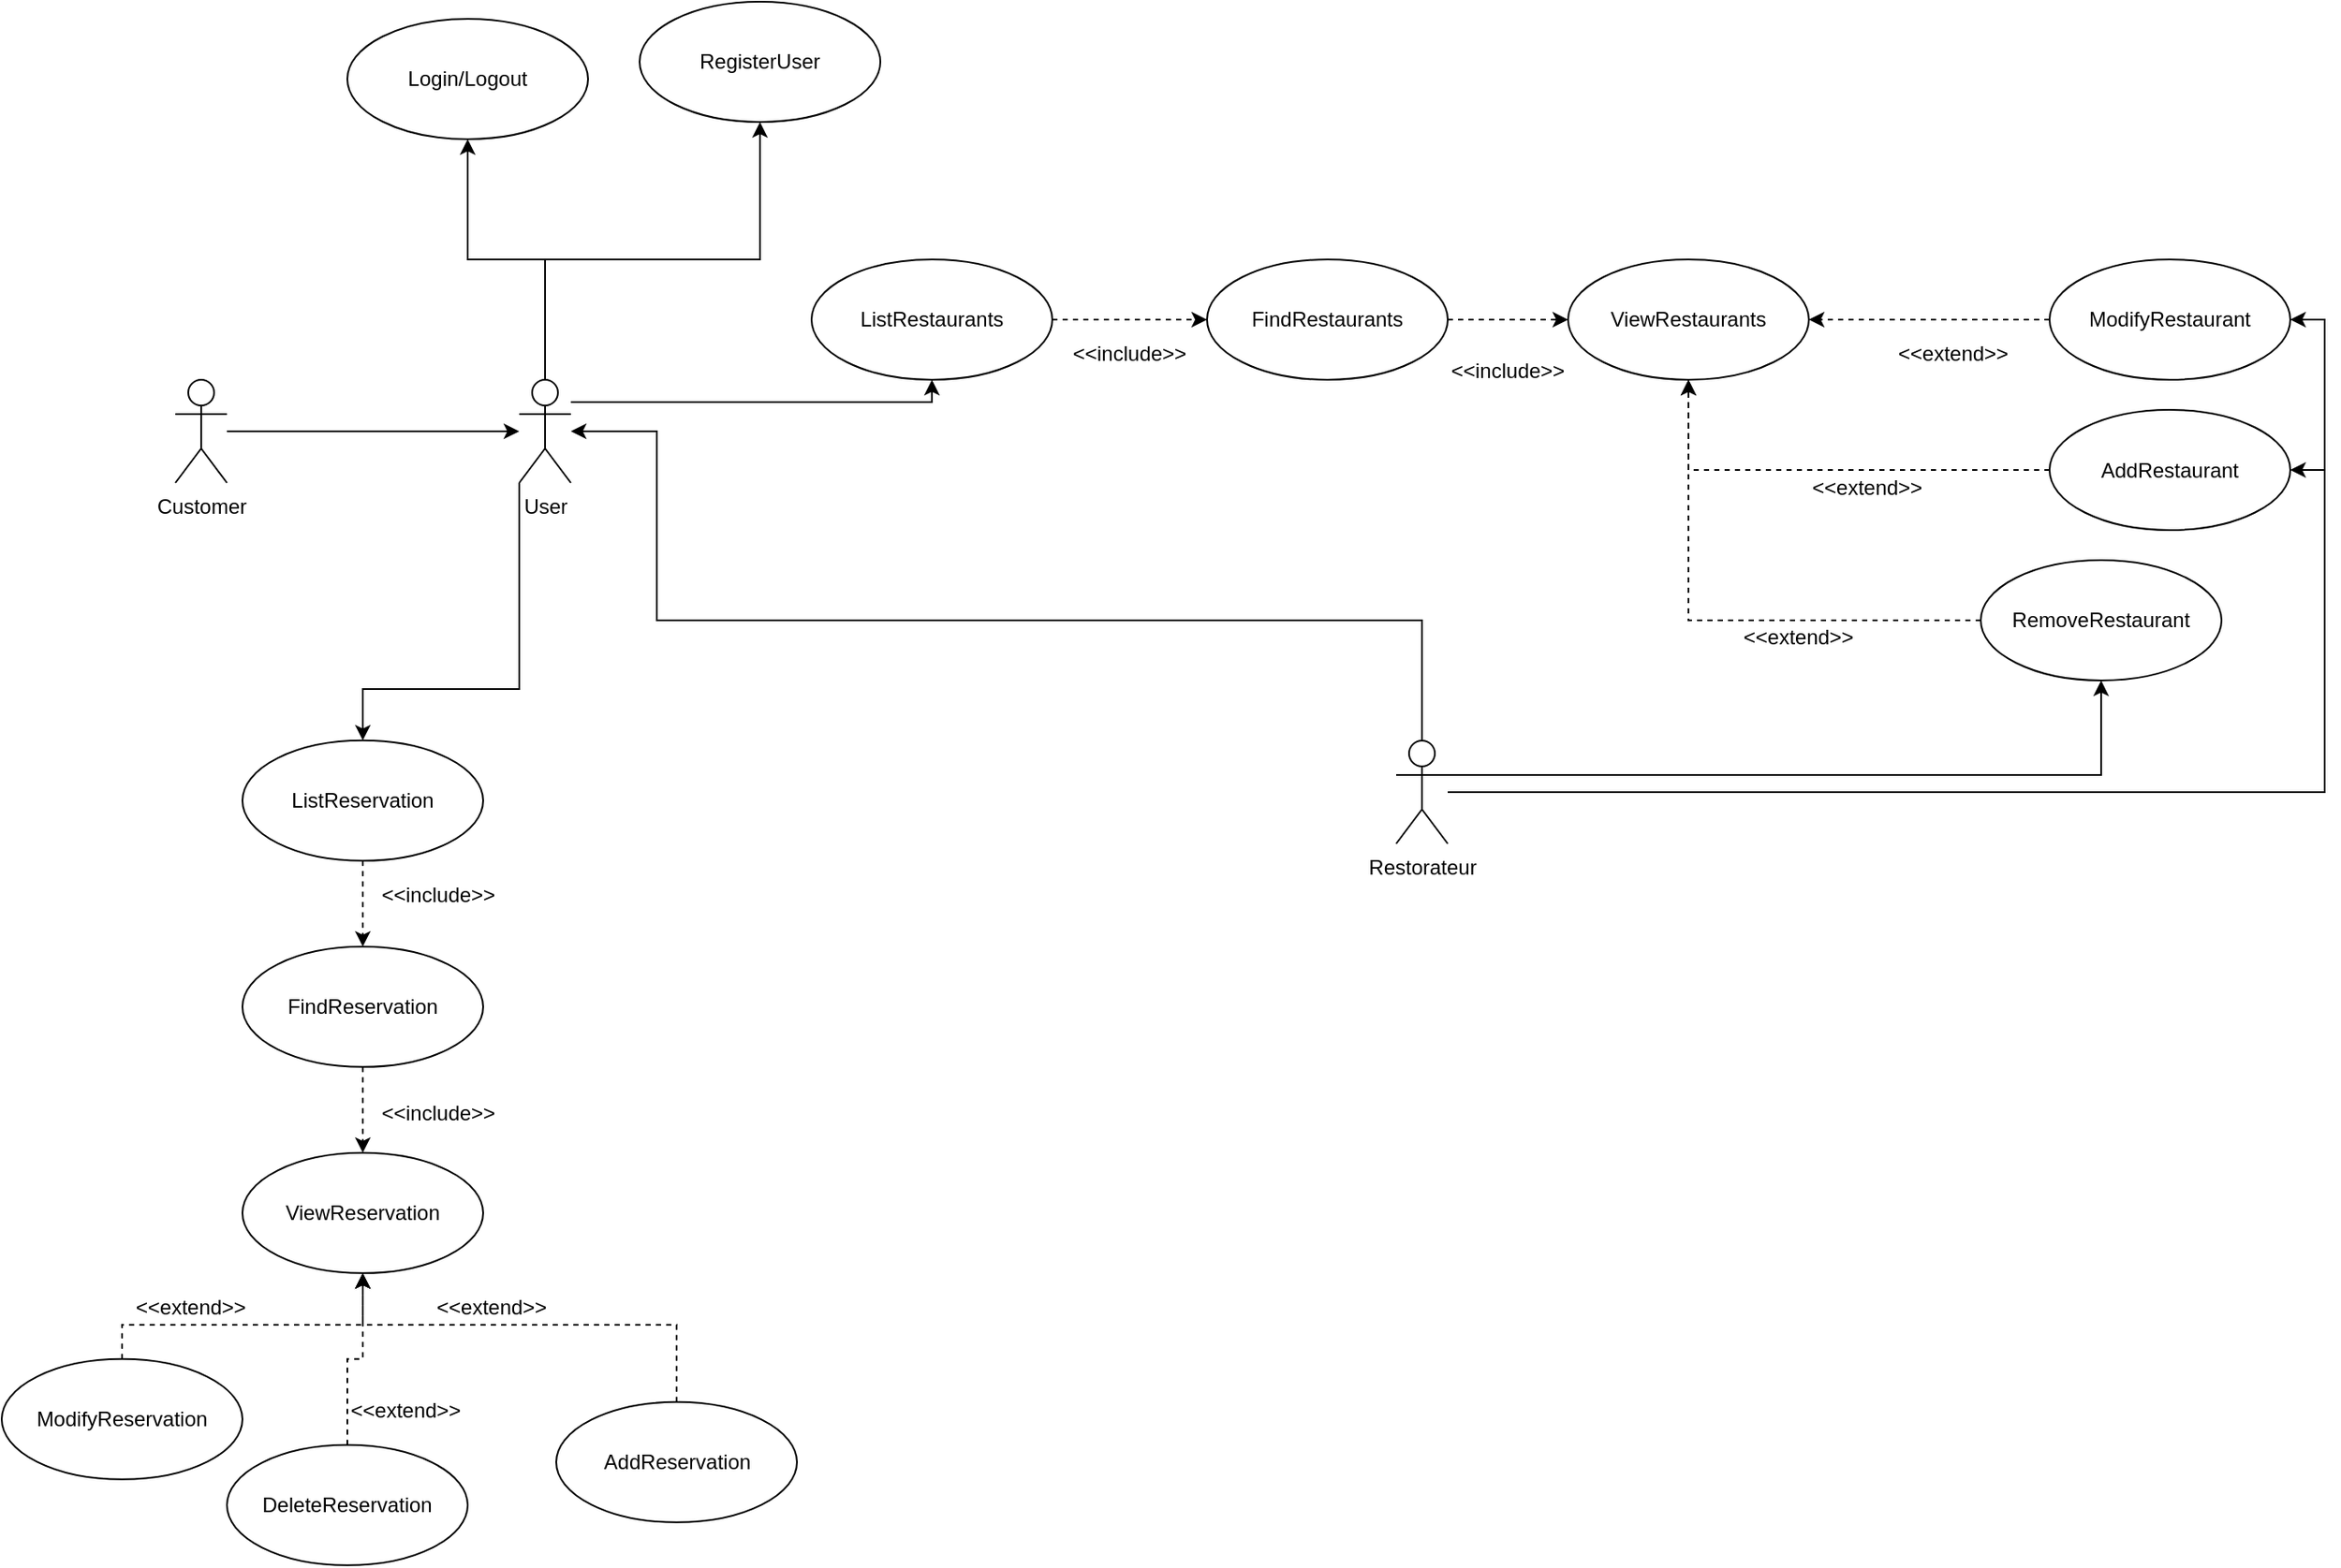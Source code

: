 <mxfile version="12.1.0" type="device" pages="1"><diagram id="SkydB9o_ktuWUeF5Cyv8" name="Page-1"><mxGraphModel dx="1013" dy="525" grid="1" gridSize="10" guides="1" tooltips="1" connect="1" arrows="1" fold="1" page="1" pageScale="1" pageWidth="827" pageHeight="1169" math="0" shadow="0"><root><mxCell id="0"/><mxCell id="1" parent="0"/><mxCell id="wMAsqCCNEC3-1Rj5Rz_p-12" style="edgeStyle=orthogonalEdgeStyle;rounded=0;orthogonalLoop=1;jettySize=auto;html=1;" parent="1" source="wMAsqCCNEC3-1Rj5Rz_p-1" target="wMAsqCCNEC3-1Rj5Rz_p-7" edge="1"><mxGeometry relative="1" as="geometry"/></mxCell><mxCell id="wMAsqCCNEC3-1Rj5Rz_p-1" value="Customer" style="shape=umlActor;verticalLabelPosition=bottom;labelBackgroundColor=#ffffff;verticalAlign=top;html=1;" parent="1" vertex="1"><mxGeometry x="170" y="270" width="30" height="60" as="geometry"/></mxCell><mxCell id="wMAsqCCNEC3-1Rj5Rz_p-10" style="edgeStyle=orthogonalEdgeStyle;rounded=0;orthogonalLoop=1;jettySize=auto;html=1;" parent="1" source="wMAsqCCNEC3-1Rj5Rz_p-2" target="wMAsqCCNEC3-1Rj5Rz_p-7" edge="1"><mxGeometry relative="1" as="geometry"><Array as="points"><mxPoint x="450" y="410"/><mxPoint x="450" y="300"/></Array></mxGeometry></mxCell><mxCell id="q9PTpCMNzIwLQGOVr9Hj-7" style="edgeStyle=orthogonalEdgeStyle;rounded=0;orthogonalLoop=1;jettySize=auto;html=1;exitX=1;exitY=0.333;exitDx=0;exitDy=0;exitPerimeter=0;entryX=0.5;entryY=1;entryDx=0;entryDy=0;" edge="1" parent="1" source="wMAsqCCNEC3-1Rj5Rz_p-2" target="wMAsqCCNEC3-1Rj5Rz_p-18"><mxGeometry relative="1" as="geometry"/></mxCell><mxCell id="q9PTpCMNzIwLQGOVr9Hj-8" style="edgeStyle=orthogonalEdgeStyle;rounded=0;orthogonalLoop=1;jettySize=auto;html=1;entryX=1;entryY=0.5;entryDx=0;entryDy=0;" edge="1" parent="1" source="wMAsqCCNEC3-1Rj5Rz_p-2" target="wMAsqCCNEC3-1Rj5Rz_p-27"><mxGeometry relative="1" as="geometry"/></mxCell><mxCell id="q9PTpCMNzIwLQGOVr9Hj-9" style="edgeStyle=orthogonalEdgeStyle;rounded=0;orthogonalLoop=1;jettySize=auto;html=1;entryX=1;entryY=0.5;entryDx=0;entryDy=0;" edge="1" parent="1" source="wMAsqCCNEC3-1Rj5Rz_p-2" target="wMAsqCCNEC3-1Rj5Rz_p-21"><mxGeometry relative="1" as="geometry"/></mxCell><mxCell id="wMAsqCCNEC3-1Rj5Rz_p-2" value="Restorateur" style="shape=umlActor;verticalLabelPosition=bottom;labelBackgroundColor=#ffffff;verticalAlign=top;html=1;" parent="1" vertex="1"><mxGeometry x="880" y="480" width="30" height="60" as="geometry"/></mxCell><mxCell id="q9PTpCMNzIwLQGOVr9Hj-2" style="edgeStyle=orthogonalEdgeStyle;rounded=0;orthogonalLoop=1;jettySize=auto;html=1;entryX=0.5;entryY=1;entryDx=0;entryDy=0;" edge="1" parent="1" source="wMAsqCCNEC3-1Rj5Rz_p-7" target="wMAsqCCNEC3-1Rj5Rz_p-13"><mxGeometry relative="1" as="geometry"/></mxCell><mxCell id="q9PTpCMNzIwLQGOVr9Hj-3" style="edgeStyle=orthogonalEdgeStyle;rounded=0;orthogonalLoop=1;jettySize=auto;html=1;" edge="1" parent="1" source="wMAsqCCNEC3-1Rj5Rz_p-7" target="wMAsqCCNEC3-1Rj5Rz_p-16"><mxGeometry relative="1" as="geometry"><Array as="points"><mxPoint x="385" y="200"/><mxPoint x="510" y="200"/></Array></mxGeometry></mxCell><mxCell id="q9PTpCMNzIwLQGOVr9Hj-4" style="edgeStyle=orthogonalEdgeStyle;rounded=0;orthogonalLoop=1;jettySize=auto;html=1;entryX=0.5;entryY=1;entryDx=0;entryDy=0;" edge="1" parent="1" source="wMAsqCCNEC3-1Rj5Rz_p-7" target="wMAsqCCNEC3-1Rj5Rz_p-15"><mxGeometry relative="1" as="geometry"><Array as="points"><mxPoint x="490" y="283"/><mxPoint x="490" y="283"/></Array></mxGeometry></mxCell><mxCell id="q9PTpCMNzIwLQGOVr9Hj-16" style="edgeStyle=orthogonalEdgeStyle;orthogonalLoop=1;jettySize=auto;html=1;entryX=0.5;entryY=0;entryDx=0;entryDy=0;rounded=0;" edge="1" parent="1" source="wMAsqCCNEC3-1Rj5Rz_p-7" target="wMAsqCCNEC3-1Rj5Rz_p-25"><mxGeometry relative="1" as="geometry"><Array as="points"><mxPoint x="370" y="450"/><mxPoint x="279" y="450"/></Array></mxGeometry></mxCell><mxCell id="wMAsqCCNEC3-1Rj5Rz_p-7" value="User" style="shape=umlActor;verticalLabelPosition=bottom;labelBackgroundColor=#ffffff;verticalAlign=top;html=1;" parent="1" vertex="1"><mxGeometry x="370" y="270" width="30" height="60" as="geometry"/></mxCell><mxCell id="wMAsqCCNEC3-1Rj5Rz_p-13" value="Login/Logout" style="ellipse;whiteSpace=wrap;html=1;" parent="1" vertex="1"><mxGeometry x="270" y="60" width="140" height="70" as="geometry"/></mxCell><mxCell id="q9PTpCMNzIwLQGOVr9Hj-31" style="edgeStyle=orthogonalEdgeStyle;rounded=0;orthogonalLoop=1;jettySize=auto;html=1;entryX=0;entryY=0.5;entryDx=0;entryDy=0;dashed=1;" edge="1" parent="1" source="wMAsqCCNEC3-1Rj5Rz_p-15" target="q9PTpCMNzIwLQGOVr9Hj-1"><mxGeometry relative="1" as="geometry"/></mxCell><mxCell id="wMAsqCCNEC3-1Rj5Rz_p-15" value="ListRestaurants" style="ellipse;whiteSpace=wrap;html=1;" parent="1" vertex="1"><mxGeometry x="540" y="200" width="140" height="70" as="geometry"/></mxCell><mxCell id="wMAsqCCNEC3-1Rj5Rz_p-16" value="RegisterUser" style="ellipse;whiteSpace=wrap;html=1;" parent="1" vertex="1"><mxGeometry x="440" y="50" width="140" height="70" as="geometry"/></mxCell><mxCell id="q9PTpCMNzIwLQGOVr9Hj-15" style="edgeStyle=orthogonalEdgeStyle;rounded=0;orthogonalLoop=1;jettySize=auto;html=1;dashed=1;entryX=0.5;entryY=1;entryDx=0;entryDy=0;" edge="1" parent="1" source="wMAsqCCNEC3-1Rj5Rz_p-18" target="wMAsqCCNEC3-1Rj5Rz_p-20"><mxGeometry relative="1" as="geometry"><mxPoint x="970" y="320" as="targetPoint"/><Array as="points"><mxPoint x="1050" y="410"/></Array></mxGeometry></mxCell><mxCell id="wMAsqCCNEC3-1Rj5Rz_p-18" value="RemoveRestaurant" style="ellipse;whiteSpace=wrap;html=1;" parent="1" vertex="1"><mxGeometry x="1220" y="375" width="140" height="70" as="geometry"/></mxCell><mxCell id="q9PTpCMNzIwLQGOVr9Hj-21" style="edgeStyle=orthogonalEdgeStyle;rounded=0;orthogonalLoop=1;jettySize=auto;html=1;entryX=0.5;entryY=1;entryDx=0;entryDy=0;dashed=1;" edge="1" parent="1" source="wMAsqCCNEC3-1Rj5Rz_p-19" target="wMAsqCCNEC3-1Rj5Rz_p-23"><mxGeometry relative="1" as="geometry"/></mxCell><mxCell id="wMAsqCCNEC3-1Rj5Rz_p-19" value="DeleteReservation" style="ellipse;whiteSpace=wrap;html=1;" parent="1" vertex="1"><mxGeometry x="200" y="889.929" width="140" height="70" as="geometry"/></mxCell><mxCell id="wMAsqCCNEC3-1Rj5Rz_p-20" value="ViewRestaurants" style="ellipse;whiteSpace=wrap;html=1;" parent="1" vertex="1"><mxGeometry x="980" y="200" width="140" height="70" as="geometry"/></mxCell><mxCell id="q9PTpCMNzIwLQGOVr9Hj-13" style="edgeStyle=orthogonalEdgeStyle;rounded=0;orthogonalLoop=1;jettySize=auto;html=1;entryX=1;entryY=0.5;entryDx=0;entryDy=0;dashed=1;" edge="1" parent="1" source="wMAsqCCNEC3-1Rj5Rz_p-21" target="wMAsqCCNEC3-1Rj5Rz_p-20"><mxGeometry relative="1" as="geometry"/></mxCell><mxCell id="wMAsqCCNEC3-1Rj5Rz_p-21" value="ModifyRestaurant" style="ellipse;whiteSpace=wrap;html=1;" parent="1" vertex="1"><mxGeometry x="1260" y="200" width="140" height="70" as="geometry"/></mxCell><mxCell id="q9PTpCMNzIwLQGOVr9Hj-28" style="edgeStyle=orthogonalEdgeStyle;rounded=0;orthogonalLoop=1;jettySize=auto;html=1;dashed=1;" edge="1" parent="1" source="wMAsqCCNEC3-1Rj5Rz_p-22" target="wMAsqCCNEC3-1Rj5Rz_p-23"><mxGeometry relative="1" as="geometry"/></mxCell><mxCell id="wMAsqCCNEC3-1Rj5Rz_p-22" value="FindReservation" style="ellipse;whiteSpace=wrap;html=1;" parent="1" vertex="1"><mxGeometry x="209" y="599.929" width="140" height="70" as="geometry"/></mxCell><mxCell id="wMAsqCCNEC3-1Rj5Rz_p-23" value="ViewReservation" style="ellipse;whiteSpace=wrap;html=1;" parent="1" vertex="1"><mxGeometry x="209" y="719.929" width="140" height="70" as="geometry"/></mxCell><mxCell id="q9PTpCMNzIwLQGOVr9Hj-24" style="edgeStyle=orthogonalEdgeStyle;rounded=0;orthogonalLoop=1;jettySize=auto;html=1;dashed=1;" edge="1" parent="1" source="wMAsqCCNEC3-1Rj5Rz_p-24" target="wMAsqCCNEC3-1Rj5Rz_p-23"><mxGeometry relative="1" as="geometry"><Array as="points"><mxPoint x="462" y="820"/><mxPoint x="279" y="820"/></Array></mxGeometry></mxCell><mxCell id="wMAsqCCNEC3-1Rj5Rz_p-24" value="AddReservation" style="ellipse;whiteSpace=wrap;html=1;" parent="1" vertex="1"><mxGeometry x="391.5" y="864.929" width="140" height="70" as="geometry"/></mxCell><mxCell id="q9PTpCMNzIwLQGOVr9Hj-32" style="edgeStyle=orthogonalEdgeStyle;rounded=0;orthogonalLoop=1;jettySize=auto;html=1;exitX=0.5;exitY=1;exitDx=0;exitDy=0;dashed=1;" edge="1" parent="1" source="wMAsqCCNEC3-1Rj5Rz_p-25" target="wMAsqCCNEC3-1Rj5Rz_p-22"><mxGeometry relative="1" as="geometry"/></mxCell><mxCell id="wMAsqCCNEC3-1Rj5Rz_p-25" value="ListReservation" style="ellipse;whiteSpace=wrap;html=1;" parent="1" vertex="1"><mxGeometry x="209" y="479.929" width="140" height="70" as="geometry"/></mxCell><mxCell id="q9PTpCMNzIwLQGOVr9Hj-20" style="edgeStyle=orthogonalEdgeStyle;rounded=0;orthogonalLoop=1;jettySize=auto;html=1;dashed=1;" edge="1" parent="1" source="wMAsqCCNEC3-1Rj5Rz_p-26" target="wMAsqCCNEC3-1Rj5Rz_p-23"><mxGeometry relative="1" as="geometry"><Array as="points"><mxPoint x="139" y="820"/><mxPoint x="279" y="820"/></Array></mxGeometry></mxCell><mxCell id="wMAsqCCNEC3-1Rj5Rz_p-26" value="ModifyReservation" style="ellipse;whiteSpace=wrap;html=1;" parent="1" vertex="1"><mxGeometry x="69" y="839.929" width="140" height="70" as="geometry"/></mxCell><mxCell id="q9PTpCMNzIwLQGOVr9Hj-14" style="edgeStyle=orthogonalEdgeStyle;rounded=0;orthogonalLoop=1;jettySize=auto;html=1;dashed=1;" edge="1" parent="1" source="wMAsqCCNEC3-1Rj5Rz_p-27" target="wMAsqCCNEC3-1Rj5Rz_p-20"><mxGeometry relative="1" as="geometry"/></mxCell><mxCell id="wMAsqCCNEC3-1Rj5Rz_p-27" value="AddRestaurant" style="ellipse;whiteSpace=wrap;html=1;" parent="1" vertex="1"><mxGeometry x="1260" y="287.5" width="140" height="70" as="geometry"/></mxCell><mxCell id="q9PTpCMNzIwLQGOVr9Hj-35" style="edgeStyle=orthogonalEdgeStyle;rounded=0;orthogonalLoop=1;jettySize=auto;html=1;dashed=1;" edge="1" parent="1" source="q9PTpCMNzIwLQGOVr9Hj-1" target="wMAsqCCNEC3-1Rj5Rz_p-20"><mxGeometry relative="1" as="geometry"/></mxCell><mxCell id="q9PTpCMNzIwLQGOVr9Hj-1" value="FindRestaurants" style="ellipse;whiteSpace=wrap;html=1;" vertex="1" parent="1"><mxGeometry x="770" y="200" width="140" height="70" as="geometry"/></mxCell><mxCell id="q9PTpCMNzIwLQGOVr9Hj-25" value="&amp;lt;&amp;lt;extend&amp;gt;&amp;gt;" style="text;html=1;resizable=0;points=[];autosize=1;align=left;verticalAlign=top;spacingTop=-4;" vertex="1" parent="1"><mxGeometry x="270" y="860" width="80" height="20" as="geometry"/></mxCell><mxCell id="q9PTpCMNzIwLQGOVr9Hj-26" value="&amp;lt;&amp;lt;extend&amp;gt;&amp;gt;" style="text;html=1;resizable=0;points=[];autosize=1;align=left;verticalAlign=top;spacingTop=-4;" vertex="1" parent="1"><mxGeometry x="320" y="800" width="80" height="20" as="geometry"/></mxCell><mxCell id="q9PTpCMNzIwLQGOVr9Hj-27" value="&amp;lt;&amp;lt;extend&amp;gt;&amp;gt;" style="text;html=1;resizable=0;points=[];autosize=1;align=left;verticalAlign=top;spacingTop=-4;" vertex="1" parent="1"><mxGeometry x="145" y="800" width="80" height="20" as="geometry"/></mxCell><mxCell id="q9PTpCMNzIwLQGOVr9Hj-29" value="&amp;lt;&amp;lt;include&amp;gt;&amp;gt;" style="text;html=1;resizable=0;points=[];autosize=1;align=left;verticalAlign=top;spacingTop=-4;" vertex="1" parent="1"><mxGeometry x="288" y="687" width="80" height="20" as="geometry"/></mxCell><mxCell id="q9PTpCMNzIwLQGOVr9Hj-30" value="&amp;lt;&amp;lt;include&amp;gt;&amp;gt;" style="text;html=1;resizable=0;points=[];autosize=1;align=left;verticalAlign=top;spacingTop=-4;" vertex="1" parent="1"><mxGeometry x="690" y="245.167" width="80" height="20" as="geometry"/></mxCell><mxCell id="q9PTpCMNzIwLQGOVr9Hj-33" value="&amp;lt;&amp;lt;include&amp;gt;&amp;gt;" style="text;html=1;resizable=0;points=[];autosize=1;align=left;verticalAlign=top;spacingTop=-4;" vertex="1" parent="1"><mxGeometry x="288" y="560" width="80" height="20" as="geometry"/></mxCell><mxCell id="q9PTpCMNzIwLQGOVr9Hj-34" value="&amp;lt;&amp;lt;include&amp;gt;&amp;gt;" style="text;html=1;resizable=0;points=[];autosize=1;align=left;verticalAlign=top;spacingTop=-4;" vertex="1" parent="1"><mxGeometry x="910" y="255.167" width="80" height="20" as="geometry"/></mxCell><mxCell id="q9PTpCMNzIwLQGOVr9Hj-36" value="&amp;lt;&amp;lt;extend&amp;gt;&amp;gt;" style="text;html=1;resizable=0;points=[];autosize=1;align=left;verticalAlign=top;spacingTop=-4;" vertex="1" parent="1"><mxGeometry x="1170" y="245" width="80" height="20" as="geometry"/></mxCell><mxCell id="q9PTpCMNzIwLQGOVr9Hj-37" value="&amp;lt;&amp;lt;extend&amp;gt;&amp;gt;" style="text;html=1;resizable=0;points=[];autosize=1;align=left;verticalAlign=top;spacingTop=-4;" vertex="1" parent="1"><mxGeometry x="1120" y="322.5" width="80" height="20" as="geometry"/></mxCell><mxCell id="q9PTpCMNzIwLQGOVr9Hj-38" value="&amp;lt;&amp;lt;extend&amp;gt;&amp;gt;" style="text;html=1;resizable=0;points=[];autosize=1;align=left;verticalAlign=top;spacingTop=-4;" vertex="1" parent="1"><mxGeometry x="1080" y="410" width="80" height="20" as="geometry"/></mxCell></root></mxGraphModel></diagram></mxfile>